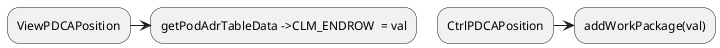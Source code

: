 @startuml  HelloWorld
ViewPDCAPosition -> getPodAdrTableData ->CLM_ENDROW  = val
CtrlPDCAPosition ->addWorkPackage(val)
@enduml